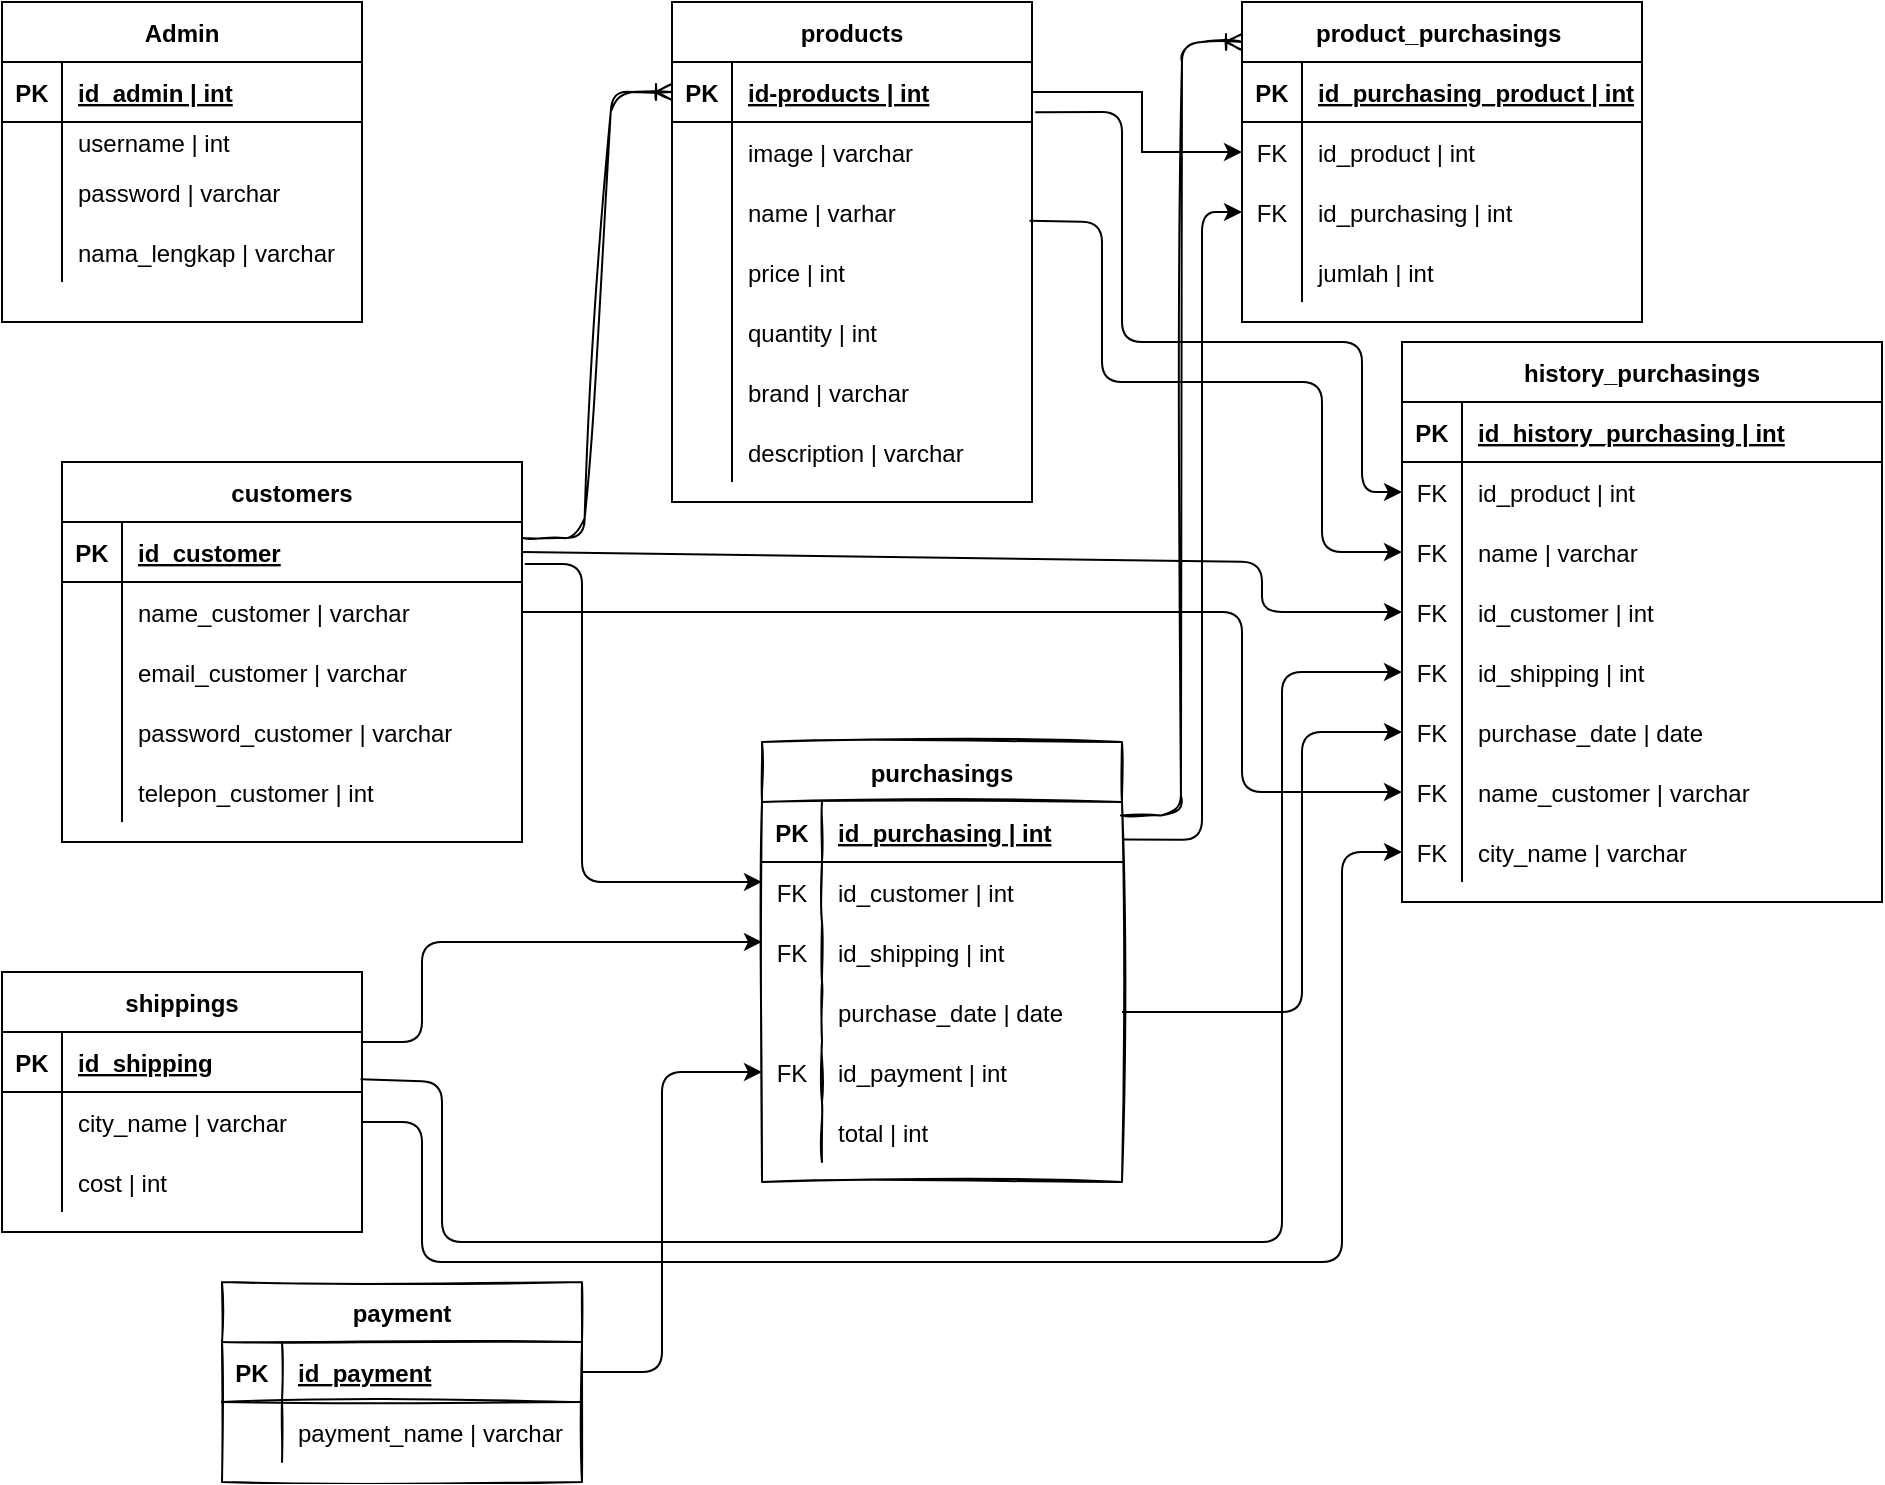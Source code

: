 <mxfile version="20.0.1" type="github">
  <diagram id="7tqskbv9V9_dB_xnzfoZ" name="Page-1">
    <mxGraphModel dx="1671" dy="1468" grid="1" gridSize="10" guides="1" tooltips="1" connect="1" arrows="1" fold="1" page="1" pageScale="1" pageWidth="850" pageHeight="1100" math="0" shadow="0">
      <root>
        <mxCell id="0" />
        <mxCell id="1" parent="0" />
        <mxCell id="XLYsOh_dV__SNCZWyzTx-1" value="Admin" style="shape=table;startSize=30;container=1;collapsible=1;childLayout=tableLayout;fixedRows=1;rowLines=0;fontStyle=1;align=center;resizeLast=1;" parent="1" vertex="1">
          <mxGeometry x="-850" y="-1100" width="180" height="160" as="geometry" />
        </mxCell>
        <mxCell id="XLYsOh_dV__SNCZWyzTx-2" value="" style="shape=tableRow;horizontal=0;startSize=0;swimlaneHead=0;swimlaneBody=0;fillColor=none;collapsible=0;dropTarget=0;points=[[0,0.5],[1,0.5]];portConstraint=eastwest;top=0;left=0;right=0;bottom=1;" parent="XLYsOh_dV__SNCZWyzTx-1" vertex="1">
          <mxGeometry y="30" width="180" height="30" as="geometry" />
        </mxCell>
        <mxCell id="XLYsOh_dV__SNCZWyzTx-3" value="PK" style="shape=partialRectangle;connectable=0;fillColor=none;top=0;left=0;bottom=0;right=0;fontStyle=1;overflow=hidden;" parent="XLYsOh_dV__SNCZWyzTx-2" vertex="1">
          <mxGeometry width="30" height="30" as="geometry">
            <mxRectangle width="30" height="30" as="alternateBounds" />
          </mxGeometry>
        </mxCell>
        <mxCell id="XLYsOh_dV__SNCZWyzTx-4" value="id_admin | int" style="shape=partialRectangle;connectable=0;fillColor=none;top=0;left=0;bottom=0;right=0;align=left;spacingLeft=6;fontStyle=5;overflow=hidden;" parent="XLYsOh_dV__SNCZWyzTx-2" vertex="1">
          <mxGeometry x="30" width="150" height="30" as="geometry">
            <mxRectangle width="150" height="30" as="alternateBounds" />
          </mxGeometry>
        </mxCell>
        <mxCell id="XLYsOh_dV__SNCZWyzTx-5" value="" style="shape=tableRow;horizontal=0;startSize=0;swimlaneHead=0;swimlaneBody=0;fillColor=none;collapsible=0;dropTarget=0;points=[[0,0.5],[1,0.5]];portConstraint=eastwest;top=0;left=0;right=0;bottom=0;" parent="XLYsOh_dV__SNCZWyzTx-1" vertex="1">
          <mxGeometry y="60" width="180" height="20" as="geometry" />
        </mxCell>
        <mxCell id="XLYsOh_dV__SNCZWyzTx-6" value="" style="shape=partialRectangle;connectable=0;fillColor=none;top=0;left=0;bottom=0;right=0;editable=1;overflow=hidden;" parent="XLYsOh_dV__SNCZWyzTx-5" vertex="1">
          <mxGeometry width="30" height="20" as="geometry">
            <mxRectangle width="30" height="20" as="alternateBounds" />
          </mxGeometry>
        </mxCell>
        <mxCell id="XLYsOh_dV__SNCZWyzTx-7" value="username | int" style="shape=partialRectangle;connectable=0;fillColor=none;top=0;left=0;bottom=0;right=0;align=left;spacingLeft=6;overflow=hidden;" parent="XLYsOh_dV__SNCZWyzTx-5" vertex="1">
          <mxGeometry x="30" width="150" height="20" as="geometry">
            <mxRectangle width="150" height="20" as="alternateBounds" />
          </mxGeometry>
        </mxCell>
        <mxCell id="XLYsOh_dV__SNCZWyzTx-8" value="" style="shape=tableRow;horizontal=0;startSize=0;swimlaneHead=0;swimlaneBody=0;fillColor=none;collapsible=0;dropTarget=0;points=[[0,0.5],[1,0.5]];portConstraint=eastwest;top=0;left=0;right=0;bottom=0;" parent="XLYsOh_dV__SNCZWyzTx-1" vertex="1">
          <mxGeometry y="80" width="180" height="30" as="geometry" />
        </mxCell>
        <mxCell id="XLYsOh_dV__SNCZWyzTx-9" value="" style="shape=partialRectangle;connectable=0;fillColor=none;top=0;left=0;bottom=0;right=0;editable=1;overflow=hidden;" parent="XLYsOh_dV__SNCZWyzTx-8" vertex="1">
          <mxGeometry width="30" height="30" as="geometry">
            <mxRectangle width="30" height="30" as="alternateBounds" />
          </mxGeometry>
        </mxCell>
        <mxCell id="XLYsOh_dV__SNCZWyzTx-10" value="password | varchar" style="shape=partialRectangle;connectable=0;fillColor=none;top=0;left=0;bottom=0;right=0;align=left;spacingLeft=6;overflow=hidden;" parent="XLYsOh_dV__SNCZWyzTx-8" vertex="1">
          <mxGeometry x="30" width="150" height="30" as="geometry">
            <mxRectangle width="150" height="30" as="alternateBounds" />
          </mxGeometry>
        </mxCell>
        <mxCell id="XLYsOh_dV__SNCZWyzTx-11" value="" style="shape=tableRow;horizontal=0;startSize=0;swimlaneHead=0;swimlaneBody=0;fillColor=none;collapsible=0;dropTarget=0;points=[[0,0.5],[1,0.5]];portConstraint=eastwest;top=0;left=0;right=0;bottom=0;" parent="XLYsOh_dV__SNCZWyzTx-1" vertex="1">
          <mxGeometry y="110" width="180" height="30" as="geometry" />
        </mxCell>
        <mxCell id="XLYsOh_dV__SNCZWyzTx-12" value="" style="shape=partialRectangle;connectable=0;fillColor=none;top=0;left=0;bottom=0;right=0;editable=1;overflow=hidden;" parent="XLYsOh_dV__SNCZWyzTx-11" vertex="1">
          <mxGeometry width="30" height="30" as="geometry">
            <mxRectangle width="30" height="30" as="alternateBounds" />
          </mxGeometry>
        </mxCell>
        <mxCell id="XLYsOh_dV__SNCZWyzTx-13" value="nama_lengkap | varchar" style="shape=partialRectangle;connectable=0;fillColor=none;top=0;left=0;bottom=0;right=0;align=left;spacingLeft=6;overflow=hidden;" parent="XLYsOh_dV__SNCZWyzTx-11" vertex="1">
          <mxGeometry x="30" width="150" height="30" as="geometry">
            <mxRectangle width="150" height="30" as="alternateBounds" />
          </mxGeometry>
        </mxCell>
        <mxCell id="XLYsOh_dV__SNCZWyzTx-27" value="customers" style="shape=table;startSize=30;container=1;collapsible=1;childLayout=tableLayout;fixedRows=1;rowLines=0;fontStyle=1;align=center;resizeLast=1;" parent="1" vertex="1">
          <mxGeometry x="-820" y="-870" width="230" height="190" as="geometry" />
        </mxCell>
        <mxCell id="XLYsOh_dV__SNCZWyzTx-28" value="" style="shape=tableRow;horizontal=0;startSize=0;swimlaneHead=0;swimlaneBody=0;fillColor=none;collapsible=0;dropTarget=0;points=[[0,0.5],[1,0.5]];portConstraint=eastwest;top=0;left=0;right=0;bottom=1;" parent="XLYsOh_dV__SNCZWyzTx-27" vertex="1">
          <mxGeometry y="30" width="230" height="30" as="geometry" />
        </mxCell>
        <mxCell id="XLYsOh_dV__SNCZWyzTx-29" value="PK" style="shape=partialRectangle;connectable=0;fillColor=none;top=0;left=0;bottom=0;right=0;fontStyle=1;overflow=hidden;" parent="XLYsOh_dV__SNCZWyzTx-28" vertex="1">
          <mxGeometry width="30" height="30" as="geometry">
            <mxRectangle width="30" height="30" as="alternateBounds" />
          </mxGeometry>
        </mxCell>
        <mxCell id="XLYsOh_dV__SNCZWyzTx-30" value="id_customer" style="shape=partialRectangle;connectable=0;fillColor=none;top=0;left=0;bottom=0;right=0;align=left;spacingLeft=6;fontStyle=5;overflow=hidden;" parent="XLYsOh_dV__SNCZWyzTx-28" vertex="1">
          <mxGeometry x="30" width="200" height="30" as="geometry">
            <mxRectangle width="200" height="30" as="alternateBounds" />
          </mxGeometry>
        </mxCell>
        <mxCell id="XLYsOh_dV__SNCZWyzTx-31" value="" style="shape=tableRow;horizontal=0;startSize=0;swimlaneHead=0;swimlaneBody=0;fillColor=none;collapsible=0;dropTarget=0;points=[[0,0.5],[1,0.5]];portConstraint=eastwest;top=0;left=0;right=0;bottom=0;" parent="XLYsOh_dV__SNCZWyzTx-27" vertex="1">
          <mxGeometry y="60" width="230" height="30" as="geometry" />
        </mxCell>
        <mxCell id="XLYsOh_dV__SNCZWyzTx-32" value="" style="shape=partialRectangle;connectable=0;fillColor=none;top=0;left=0;bottom=0;right=0;editable=1;overflow=hidden;" parent="XLYsOh_dV__SNCZWyzTx-31" vertex="1">
          <mxGeometry width="30" height="30" as="geometry">
            <mxRectangle width="30" height="30" as="alternateBounds" />
          </mxGeometry>
        </mxCell>
        <mxCell id="XLYsOh_dV__SNCZWyzTx-33" value="name_customer | varchar" style="shape=partialRectangle;connectable=0;fillColor=none;top=0;left=0;bottom=0;right=0;align=left;spacingLeft=6;overflow=hidden;" parent="XLYsOh_dV__SNCZWyzTx-31" vertex="1">
          <mxGeometry x="30" width="200" height="30" as="geometry">
            <mxRectangle width="200" height="30" as="alternateBounds" />
          </mxGeometry>
        </mxCell>
        <mxCell id="XLYsOh_dV__SNCZWyzTx-34" value="" style="shape=tableRow;horizontal=0;startSize=0;swimlaneHead=0;swimlaneBody=0;fillColor=none;collapsible=0;dropTarget=0;points=[[0,0.5],[1,0.5]];portConstraint=eastwest;top=0;left=0;right=0;bottom=0;" parent="XLYsOh_dV__SNCZWyzTx-27" vertex="1">
          <mxGeometry y="90" width="230" height="30" as="geometry" />
        </mxCell>
        <mxCell id="XLYsOh_dV__SNCZWyzTx-35" value="" style="shape=partialRectangle;connectable=0;fillColor=none;top=0;left=0;bottom=0;right=0;editable=1;overflow=hidden;" parent="XLYsOh_dV__SNCZWyzTx-34" vertex="1">
          <mxGeometry width="30" height="30" as="geometry">
            <mxRectangle width="30" height="30" as="alternateBounds" />
          </mxGeometry>
        </mxCell>
        <mxCell id="XLYsOh_dV__SNCZWyzTx-36" value="email_customer | varchar" style="shape=partialRectangle;connectable=0;fillColor=none;top=0;left=0;bottom=0;right=0;align=left;spacingLeft=6;overflow=hidden;" parent="XLYsOh_dV__SNCZWyzTx-34" vertex="1">
          <mxGeometry x="30" width="200" height="30" as="geometry">
            <mxRectangle width="200" height="30" as="alternateBounds" />
          </mxGeometry>
        </mxCell>
        <mxCell id="XLYsOh_dV__SNCZWyzTx-37" value="" style="shape=tableRow;horizontal=0;startSize=0;swimlaneHead=0;swimlaneBody=0;fillColor=none;collapsible=0;dropTarget=0;points=[[0,0.5],[1,0.5]];portConstraint=eastwest;top=0;left=0;right=0;bottom=0;" parent="XLYsOh_dV__SNCZWyzTx-27" vertex="1">
          <mxGeometry y="120" width="230" height="30" as="geometry" />
        </mxCell>
        <mxCell id="XLYsOh_dV__SNCZWyzTx-38" value="" style="shape=partialRectangle;connectable=0;fillColor=none;top=0;left=0;bottom=0;right=0;editable=1;overflow=hidden;" parent="XLYsOh_dV__SNCZWyzTx-37" vertex="1">
          <mxGeometry width="30" height="30" as="geometry">
            <mxRectangle width="30" height="30" as="alternateBounds" />
          </mxGeometry>
        </mxCell>
        <mxCell id="XLYsOh_dV__SNCZWyzTx-39" value="password_customer | varchar" style="shape=partialRectangle;connectable=0;fillColor=none;top=0;left=0;bottom=0;right=0;align=left;spacingLeft=6;overflow=hidden;" parent="XLYsOh_dV__SNCZWyzTx-37" vertex="1">
          <mxGeometry x="30" width="200" height="30" as="geometry">
            <mxRectangle width="200" height="30" as="alternateBounds" />
          </mxGeometry>
        </mxCell>
        <mxCell id="XLYsOh_dV__SNCZWyzTx-136" value="" style="shape=tableRow;horizontal=0;startSize=0;swimlaneHead=0;swimlaneBody=0;fillColor=none;collapsible=0;dropTarget=0;points=[[0,0.5],[1,0.5]];portConstraint=eastwest;top=0;left=0;right=0;bottom=0;" parent="XLYsOh_dV__SNCZWyzTx-27" vertex="1">
          <mxGeometry y="150" width="230" height="30" as="geometry" />
        </mxCell>
        <mxCell id="XLYsOh_dV__SNCZWyzTx-137" value="" style="shape=partialRectangle;connectable=0;fillColor=none;top=0;left=0;bottom=0;right=0;editable=1;overflow=hidden;" parent="XLYsOh_dV__SNCZWyzTx-136" vertex="1">
          <mxGeometry width="30" height="30" as="geometry">
            <mxRectangle width="30" height="30" as="alternateBounds" />
          </mxGeometry>
        </mxCell>
        <mxCell id="XLYsOh_dV__SNCZWyzTx-138" value="telepon_customer | int" style="shape=partialRectangle;connectable=0;fillColor=none;top=0;left=0;bottom=0;right=0;align=left;spacingLeft=6;overflow=hidden;" parent="XLYsOh_dV__SNCZWyzTx-136" vertex="1">
          <mxGeometry x="30" width="200" height="30" as="geometry">
            <mxRectangle width="200" height="30" as="alternateBounds" />
          </mxGeometry>
        </mxCell>
        <mxCell id="XLYsOh_dV__SNCZWyzTx-40" value="shippings" style="shape=table;startSize=30;container=1;collapsible=1;childLayout=tableLayout;fixedRows=1;rowLines=0;fontStyle=1;align=center;resizeLast=1;" parent="1" vertex="1">
          <mxGeometry x="-850" y="-615" width="180" height="130" as="geometry" />
        </mxCell>
        <mxCell id="XLYsOh_dV__SNCZWyzTx-41" value="" style="shape=tableRow;horizontal=0;startSize=0;swimlaneHead=0;swimlaneBody=0;fillColor=none;collapsible=0;dropTarget=0;points=[[0,0.5],[1,0.5]];portConstraint=eastwest;top=0;left=0;right=0;bottom=1;" parent="XLYsOh_dV__SNCZWyzTx-40" vertex="1">
          <mxGeometry y="30" width="180" height="30" as="geometry" />
        </mxCell>
        <mxCell id="XLYsOh_dV__SNCZWyzTx-42" value="PK" style="shape=partialRectangle;connectable=0;fillColor=none;top=0;left=0;bottom=0;right=0;fontStyle=1;overflow=hidden;" parent="XLYsOh_dV__SNCZWyzTx-41" vertex="1">
          <mxGeometry width="30" height="30" as="geometry">
            <mxRectangle width="30" height="30" as="alternateBounds" />
          </mxGeometry>
        </mxCell>
        <mxCell id="XLYsOh_dV__SNCZWyzTx-43" value="id_shipping" style="shape=partialRectangle;connectable=0;fillColor=none;top=0;left=0;bottom=0;right=0;align=left;spacingLeft=6;fontStyle=5;overflow=hidden;" parent="XLYsOh_dV__SNCZWyzTx-41" vertex="1">
          <mxGeometry x="30" width="150" height="30" as="geometry">
            <mxRectangle width="150" height="30" as="alternateBounds" />
          </mxGeometry>
        </mxCell>
        <mxCell id="XLYsOh_dV__SNCZWyzTx-44" value="" style="shape=tableRow;horizontal=0;startSize=0;swimlaneHead=0;swimlaneBody=0;fillColor=none;collapsible=0;dropTarget=0;points=[[0,0.5],[1,0.5]];portConstraint=eastwest;top=0;left=0;right=0;bottom=0;" parent="XLYsOh_dV__SNCZWyzTx-40" vertex="1">
          <mxGeometry y="60" width="180" height="30" as="geometry" />
        </mxCell>
        <mxCell id="XLYsOh_dV__SNCZWyzTx-45" value="" style="shape=partialRectangle;connectable=0;fillColor=none;top=0;left=0;bottom=0;right=0;editable=1;overflow=hidden;" parent="XLYsOh_dV__SNCZWyzTx-44" vertex="1">
          <mxGeometry width="30" height="30" as="geometry">
            <mxRectangle width="30" height="30" as="alternateBounds" />
          </mxGeometry>
        </mxCell>
        <mxCell id="XLYsOh_dV__SNCZWyzTx-46" value="city_name | varchar" style="shape=partialRectangle;connectable=0;fillColor=none;top=0;left=0;bottom=0;right=0;align=left;spacingLeft=6;overflow=hidden;" parent="XLYsOh_dV__SNCZWyzTx-44" vertex="1">
          <mxGeometry x="30" width="150" height="30" as="geometry">
            <mxRectangle width="150" height="30" as="alternateBounds" />
          </mxGeometry>
        </mxCell>
        <mxCell id="XLYsOh_dV__SNCZWyzTx-47" value="" style="shape=tableRow;horizontal=0;startSize=0;swimlaneHead=0;swimlaneBody=0;fillColor=none;collapsible=0;dropTarget=0;points=[[0,0.5],[1,0.5]];portConstraint=eastwest;top=0;left=0;right=0;bottom=0;" parent="XLYsOh_dV__SNCZWyzTx-40" vertex="1">
          <mxGeometry y="90" width="180" height="30" as="geometry" />
        </mxCell>
        <mxCell id="XLYsOh_dV__SNCZWyzTx-48" value="" style="shape=partialRectangle;connectable=0;fillColor=none;top=0;left=0;bottom=0;right=0;editable=1;overflow=hidden;" parent="XLYsOh_dV__SNCZWyzTx-47" vertex="1">
          <mxGeometry width="30" height="30" as="geometry">
            <mxRectangle width="30" height="30" as="alternateBounds" />
          </mxGeometry>
        </mxCell>
        <mxCell id="XLYsOh_dV__SNCZWyzTx-49" value="cost | int" style="shape=partialRectangle;connectable=0;fillColor=none;top=0;left=0;bottom=0;right=0;align=left;spacingLeft=6;overflow=hidden;" parent="XLYsOh_dV__SNCZWyzTx-47" vertex="1">
          <mxGeometry x="30" width="150" height="30" as="geometry">
            <mxRectangle width="150" height="30" as="alternateBounds" />
          </mxGeometry>
        </mxCell>
        <mxCell id="XLYsOh_dV__SNCZWyzTx-53" value="purchasings" style="shape=table;startSize=30;container=1;collapsible=1;childLayout=tableLayout;fixedRows=1;rowLines=0;fontStyle=1;align=center;resizeLast=1;gradientColor=none;swimlaneFillColor=none;rounded=0;swimlaneLine=1;shadow=0;sketch=1;" parent="1" vertex="1">
          <mxGeometry x="-470" y="-730" width="180" height="220" as="geometry" />
        </mxCell>
        <mxCell id="XLYsOh_dV__SNCZWyzTx-54" value="" style="shape=tableRow;horizontal=0;startSize=0;swimlaneHead=0;swimlaneBody=0;fillColor=none;collapsible=0;dropTarget=0;points=[[0,0.5],[1,0.5]];portConstraint=eastwest;top=0;left=0;right=0;bottom=1;" parent="XLYsOh_dV__SNCZWyzTx-53" vertex="1">
          <mxGeometry y="30" width="180" height="30" as="geometry" />
        </mxCell>
        <mxCell id="XLYsOh_dV__SNCZWyzTx-55" value="PK" style="shape=partialRectangle;connectable=0;fillColor=none;top=0;left=0;bottom=0;right=0;fontStyle=1;overflow=hidden;" parent="XLYsOh_dV__SNCZWyzTx-54" vertex="1">
          <mxGeometry width="30" height="30" as="geometry">
            <mxRectangle width="30" height="30" as="alternateBounds" />
          </mxGeometry>
        </mxCell>
        <mxCell id="XLYsOh_dV__SNCZWyzTx-56" value="id_purchasing | int" style="shape=partialRectangle;connectable=0;fillColor=none;top=0;left=0;bottom=0;right=0;align=left;spacingLeft=6;fontStyle=5;overflow=hidden;" parent="XLYsOh_dV__SNCZWyzTx-54" vertex="1">
          <mxGeometry x="30" width="150" height="30" as="geometry">
            <mxRectangle width="150" height="30" as="alternateBounds" />
          </mxGeometry>
        </mxCell>
        <mxCell id="XLYsOh_dV__SNCZWyzTx-57" value="" style="shape=tableRow;horizontal=0;startSize=0;swimlaneHead=0;swimlaneBody=0;fillColor=none;collapsible=0;dropTarget=0;points=[[0,0.5],[1,0.5]];portConstraint=eastwest;top=0;left=0;right=0;bottom=0;" parent="XLYsOh_dV__SNCZWyzTx-53" vertex="1">
          <mxGeometry y="60" width="180" height="30" as="geometry" />
        </mxCell>
        <mxCell id="XLYsOh_dV__SNCZWyzTx-58" value="FK" style="shape=partialRectangle;connectable=0;fillColor=none;top=0;left=0;bottom=0;right=0;editable=1;overflow=hidden;" parent="XLYsOh_dV__SNCZWyzTx-57" vertex="1">
          <mxGeometry width="30" height="30" as="geometry">
            <mxRectangle width="30" height="30" as="alternateBounds" />
          </mxGeometry>
        </mxCell>
        <mxCell id="XLYsOh_dV__SNCZWyzTx-59" value="id_customer | int" style="shape=partialRectangle;connectable=0;fillColor=none;top=0;left=0;bottom=0;right=0;align=left;spacingLeft=6;overflow=hidden;" parent="XLYsOh_dV__SNCZWyzTx-57" vertex="1">
          <mxGeometry x="30" width="150" height="30" as="geometry">
            <mxRectangle width="150" height="30" as="alternateBounds" />
          </mxGeometry>
        </mxCell>
        <mxCell id="XLYsOh_dV__SNCZWyzTx-63" value="" style="shape=tableRow;horizontal=0;startSize=0;swimlaneHead=0;swimlaneBody=0;fillColor=none;collapsible=0;dropTarget=0;points=[[0,0.5],[1,0.5]];portConstraint=eastwest;top=0;left=0;right=0;bottom=0;" parent="XLYsOh_dV__SNCZWyzTx-53" vertex="1">
          <mxGeometry y="90" width="180" height="30" as="geometry" />
        </mxCell>
        <mxCell id="XLYsOh_dV__SNCZWyzTx-64" value="FK" style="shape=partialRectangle;connectable=0;fillColor=none;top=0;left=0;bottom=0;right=0;editable=1;overflow=hidden;" parent="XLYsOh_dV__SNCZWyzTx-63" vertex="1">
          <mxGeometry width="30" height="30" as="geometry">
            <mxRectangle width="30" height="30" as="alternateBounds" />
          </mxGeometry>
        </mxCell>
        <mxCell id="XLYsOh_dV__SNCZWyzTx-65" value="id_shipping | int" style="shape=partialRectangle;connectable=0;fillColor=none;top=0;left=0;bottom=0;right=0;align=left;spacingLeft=6;overflow=hidden;" parent="XLYsOh_dV__SNCZWyzTx-63" vertex="1">
          <mxGeometry x="30" width="150" height="30" as="geometry">
            <mxRectangle width="150" height="30" as="alternateBounds" />
          </mxGeometry>
        </mxCell>
        <mxCell id="XLYsOh_dV__SNCZWyzTx-60" value="" style="shape=tableRow;horizontal=0;startSize=0;swimlaneHead=0;swimlaneBody=0;fillColor=none;collapsible=0;dropTarget=0;points=[[0,0.5],[1,0.5]];portConstraint=eastwest;top=0;left=0;right=0;bottom=0;" parent="XLYsOh_dV__SNCZWyzTx-53" vertex="1">
          <mxGeometry y="120" width="180" height="30" as="geometry" />
        </mxCell>
        <mxCell id="XLYsOh_dV__SNCZWyzTx-61" value="" style="shape=partialRectangle;connectable=0;fillColor=none;top=0;left=0;bottom=0;right=0;editable=1;overflow=hidden;" parent="XLYsOh_dV__SNCZWyzTx-60" vertex="1">
          <mxGeometry width="30" height="30" as="geometry">
            <mxRectangle width="30" height="30" as="alternateBounds" />
          </mxGeometry>
        </mxCell>
        <mxCell id="XLYsOh_dV__SNCZWyzTx-62" value="purchase_date | date" style="shape=partialRectangle;connectable=0;fillColor=none;top=0;left=0;bottom=0;right=0;align=left;spacingLeft=6;overflow=hidden;" parent="XLYsOh_dV__SNCZWyzTx-60" vertex="1">
          <mxGeometry x="30" width="150" height="30" as="geometry">
            <mxRectangle width="150" height="30" as="alternateBounds" />
          </mxGeometry>
        </mxCell>
        <mxCell id="X04BXVMw17RWe0scgFP_-36" value="" style="shape=tableRow;horizontal=0;startSize=0;swimlaneHead=0;swimlaneBody=0;fillColor=none;collapsible=0;dropTarget=0;points=[[0,0.5],[1,0.5]];portConstraint=eastwest;top=0;left=0;right=0;bottom=0;" vertex="1" parent="XLYsOh_dV__SNCZWyzTx-53">
          <mxGeometry y="150" width="180" height="30" as="geometry" />
        </mxCell>
        <mxCell id="X04BXVMw17RWe0scgFP_-37" value="FK" style="shape=partialRectangle;connectable=0;fillColor=none;top=0;left=0;bottom=0;right=0;editable=1;overflow=hidden;" vertex="1" parent="X04BXVMw17RWe0scgFP_-36">
          <mxGeometry width="30" height="30" as="geometry">
            <mxRectangle width="30" height="30" as="alternateBounds" />
          </mxGeometry>
        </mxCell>
        <mxCell id="X04BXVMw17RWe0scgFP_-38" value="id_payment | int" style="shape=partialRectangle;connectable=0;fillColor=none;top=0;left=0;bottom=0;right=0;align=left;spacingLeft=6;overflow=hidden;" vertex="1" parent="X04BXVMw17RWe0scgFP_-36">
          <mxGeometry x="30" width="150" height="30" as="geometry">
            <mxRectangle width="150" height="30" as="alternateBounds" />
          </mxGeometry>
        </mxCell>
        <mxCell id="XLYsOh_dV__SNCZWyzTx-139" value="" style="shape=tableRow;horizontal=0;startSize=0;swimlaneHead=0;swimlaneBody=0;fillColor=none;collapsible=0;dropTarget=0;points=[[0,0.5],[1,0.5]];portConstraint=eastwest;top=0;left=0;right=0;bottom=0;" parent="XLYsOh_dV__SNCZWyzTx-53" vertex="1">
          <mxGeometry y="180" width="180" height="30" as="geometry" />
        </mxCell>
        <mxCell id="XLYsOh_dV__SNCZWyzTx-140" value="" style="shape=partialRectangle;connectable=0;fillColor=none;top=0;left=0;bottom=0;right=0;editable=1;overflow=hidden;" parent="XLYsOh_dV__SNCZWyzTx-139" vertex="1">
          <mxGeometry width="30" height="30" as="geometry">
            <mxRectangle width="30" height="30" as="alternateBounds" />
          </mxGeometry>
        </mxCell>
        <mxCell id="XLYsOh_dV__SNCZWyzTx-141" value="total | int" style="shape=partialRectangle;connectable=0;fillColor=none;top=0;left=0;bottom=0;right=0;align=left;spacingLeft=6;overflow=hidden;" parent="XLYsOh_dV__SNCZWyzTx-139" vertex="1">
          <mxGeometry x="30" width="150" height="30" as="geometry">
            <mxRectangle width="150" height="30" as="alternateBounds" />
          </mxGeometry>
        </mxCell>
        <mxCell id="XLYsOh_dV__SNCZWyzTx-66" value="product_purchasings " style="shape=table;startSize=30;container=1;collapsible=1;childLayout=tableLayout;fixedRows=1;rowLines=0;fontStyle=1;align=center;resizeLast=1;" parent="1" vertex="1">
          <mxGeometry x="-230" y="-1100" width="200" height="160" as="geometry">
            <mxRectangle x="-180" y="-1100" width="160" height="30" as="alternateBounds" />
          </mxGeometry>
        </mxCell>
        <mxCell id="XLYsOh_dV__SNCZWyzTx-67" value="" style="shape=tableRow;horizontal=0;startSize=0;swimlaneHead=0;swimlaneBody=0;fillColor=none;collapsible=0;dropTarget=0;points=[[0,0.5],[1,0.5]];portConstraint=eastwest;top=0;left=0;right=0;bottom=1;" parent="XLYsOh_dV__SNCZWyzTx-66" vertex="1">
          <mxGeometry y="30" width="200" height="30" as="geometry" />
        </mxCell>
        <mxCell id="XLYsOh_dV__SNCZWyzTx-68" value="PK" style="shape=partialRectangle;connectable=0;fillColor=none;top=0;left=0;bottom=0;right=0;fontStyle=1;overflow=hidden;" parent="XLYsOh_dV__SNCZWyzTx-67" vertex="1">
          <mxGeometry width="30" height="30" as="geometry">
            <mxRectangle width="30" height="30" as="alternateBounds" />
          </mxGeometry>
        </mxCell>
        <mxCell id="XLYsOh_dV__SNCZWyzTx-69" value="id_purchasing_product | int" style="shape=partialRectangle;connectable=0;fillColor=none;top=0;left=0;bottom=0;right=0;align=left;spacingLeft=6;fontStyle=5;overflow=hidden;" parent="XLYsOh_dV__SNCZWyzTx-67" vertex="1">
          <mxGeometry x="30" width="170" height="30" as="geometry">
            <mxRectangle width="170" height="30" as="alternateBounds" />
          </mxGeometry>
        </mxCell>
        <mxCell id="XLYsOh_dV__SNCZWyzTx-73" value="" style="shape=tableRow;horizontal=0;startSize=0;swimlaneHead=0;swimlaneBody=0;fillColor=none;collapsible=0;dropTarget=0;points=[[0,0.5],[1,0.5]];portConstraint=eastwest;top=0;left=0;right=0;bottom=0;" parent="XLYsOh_dV__SNCZWyzTx-66" vertex="1">
          <mxGeometry y="60" width="200" height="30" as="geometry" />
        </mxCell>
        <mxCell id="XLYsOh_dV__SNCZWyzTx-74" value="FK" style="shape=partialRectangle;connectable=0;fillColor=none;top=0;left=0;bottom=0;right=0;editable=1;overflow=hidden;" parent="XLYsOh_dV__SNCZWyzTx-73" vertex="1">
          <mxGeometry width="30" height="30" as="geometry">
            <mxRectangle width="30" height="30" as="alternateBounds" />
          </mxGeometry>
        </mxCell>
        <mxCell id="XLYsOh_dV__SNCZWyzTx-75" value="id_product | int" style="shape=partialRectangle;connectable=0;fillColor=none;top=0;left=0;bottom=0;right=0;align=left;spacingLeft=6;overflow=hidden;" parent="XLYsOh_dV__SNCZWyzTx-73" vertex="1">
          <mxGeometry x="30" width="170" height="30" as="geometry">
            <mxRectangle width="170" height="30" as="alternateBounds" />
          </mxGeometry>
        </mxCell>
        <mxCell id="XLYsOh_dV__SNCZWyzTx-70" value="" style="shape=tableRow;horizontal=0;startSize=0;swimlaneHead=0;swimlaneBody=0;fillColor=none;collapsible=0;dropTarget=0;points=[[0,0.5],[1,0.5]];portConstraint=eastwest;top=0;left=0;right=0;bottom=0;" parent="XLYsOh_dV__SNCZWyzTx-66" vertex="1">
          <mxGeometry y="90" width="200" height="30" as="geometry" />
        </mxCell>
        <mxCell id="XLYsOh_dV__SNCZWyzTx-71" value="FK" style="shape=partialRectangle;connectable=0;fillColor=none;top=0;left=0;bottom=0;right=0;editable=1;overflow=hidden;" parent="XLYsOh_dV__SNCZWyzTx-70" vertex="1">
          <mxGeometry width="30" height="30" as="geometry">
            <mxRectangle width="30" height="30" as="alternateBounds" />
          </mxGeometry>
        </mxCell>
        <mxCell id="XLYsOh_dV__SNCZWyzTx-72" value="id_purchasing | int" style="shape=partialRectangle;connectable=0;fillColor=none;top=0;left=0;bottom=0;right=0;align=left;spacingLeft=6;overflow=hidden;" parent="XLYsOh_dV__SNCZWyzTx-70" vertex="1">
          <mxGeometry x="30" width="170" height="30" as="geometry">
            <mxRectangle width="170" height="30" as="alternateBounds" />
          </mxGeometry>
        </mxCell>
        <mxCell id="XLYsOh_dV__SNCZWyzTx-76" value="" style="shape=tableRow;horizontal=0;startSize=0;swimlaneHead=0;swimlaneBody=0;fillColor=none;collapsible=0;dropTarget=0;points=[[0,0.5],[1,0.5]];portConstraint=eastwest;top=0;left=0;right=0;bottom=0;" parent="XLYsOh_dV__SNCZWyzTx-66" vertex="1">
          <mxGeometry y="120" width="200" height="30" as="geometry" />
        </mxCell>
        <mxCell id="XLYsOh_dV__SNCZWyzTx-77" value="" style="shape=partialRectangle;connectable=0;fillColor=none;top=0;left=0;bottom=0;right=0;editable=1;overflow=hidden;" parent="XLYsOh_dV__SNCZWyzTx-76" vertex="1">
          <mxGeometry width="30" height="30" as="geometry">
            <mxRectangle width="30" height="30" as="alternateBounds" />
          </mxGeometry>
        </mxCell>
        <mxCell id="XLYsOh_dV__SNCZWyzTx-78" value="jumlah | int" style="shape=partialRectangle;connectable=0;fillColor=none;top=0;left=0;bottom=0;right=0;align=left;spacingLeft=6;overflow=hidden;" parent="XLYsOh_dV__SNCZWyzTx-76" vertex="1">
          <mxGeometry x="30" width="170" height="30" as="geometry">
            <mxRectangle width="170" height="30" as="alternateBounds" />
          </mxGeometry>
        </mxCell>
        <mxCell id="XLYsOh_dV__SNCZWyzTx-79" value="products" style="shape=table;startSize=30;container=1;collapsible=1;childLayout=tableLayout;fixedRows=1;rowLines=0;fontStyle=1;align=center;resizeLast=1;" parent="1" vertex="1">
          <mxGeometry x="-515" y="-1100" width="180" height="250" as="geometry" />
        </mxCell>
        <mxCell id="XLYsOh_dV__SNCZWyzTx-80" value="" style="shape=tableRow;horizontal=0;startSize=0;swimlaneHead=0;swimlaneBody=0;fillColor=none;collapsible=0;dropTarget=0;points=[[0,0.5],[1,0.5]];portConstraint=eastwest;top=0;left=0;right=0;bottom=1;" parent="XLYsOh_dV__SNCZWyzTx-79" vertex="1">
          <mxGeometry y="30" width="180" height="30" as="geometry" />
        </mxCell>
        <mxCell id="XLYsOh_dV__SNCZWyzTx-81" value="PK" style="shape=partialRectangle;connectable=0;fillColor=none;top=0;left=0;bottom=0;right=0;fontStyle=1;overflow=hidden;" parent="XLYsOh_dV__SNCZWyzTx-80" vertex="1">
          <mxGeometry width="30" height="30" as="geometry">
            <mxRectangle width="30" height="30" as="alternateBounds" />
          </mxGeometry>
        </mxCell>
        <mxCell id="XLYsOh_dV__SNCZWyzTx-82" value="id-products | int" style="shape=partialRectangle;connectable=0;fillColor=none;top=0;left=0;bottom=0;right=0;align=left;spacingLeft=6;fontStyle=5;overflow=hidden;" parent="XLYsOh_dV__SNCZWyzTx-80" vertex="1">
          <mxGeometry x="30" width="150" height="30" as="geometry">
            <mxRectangle width="150" height="30" as="alternateBounds" />
          </mxGeometry>
        </mxCell>
        <mxCell id="XLYsOh_dV__SNCZWyzTx-83" value="" style="shape=tableRow;horizontal=0;startSize=0;swimlaneHead=0;swimlaneBody=0;fillColor=none;collapsible=0;dropTarget=0;points=[[0,0.5],[1,0.5]];portConstraint=eastwest;top=0;left=0;right=0;bottom=0;" parent="XLYsOh_dV__SNCZWyzTx-79" vertex="1">
          <mxGeometry y="60" width="180" height="30" as="geometry" />
        </mxCell>
        <mxCell id="XLYsOh_dV__SNCZWyzTx-84" value="" style="shape=partialRectangle;connectable=0;fillColor=none;top=0;left=0;bottom=0;right=0;editable=1;overflow=hidden;" parent="XLYsOh_dV__SNCZWyzTx-83" vertex="1">
          <mxGeometry width="30" height="30" as="geometry">
            <mxRectangle width="30" height="30" as="alternateBounds" />
          </mxGeometry>
        </mxCell>
        <mxCell id="XLYsOh_dV__SNCZWyzTx-85" value="image | varchar" style="shape=partialRectangle;connectable=0;fillColor=none;top=0;left=0;bottom=0;right=0;align=left;spacingLeft=6;overflow=hidden;" parent="XLYsOh_dV__SNCZWyzTx-83" vertex="1">
          <mxGeometry x="30" width="150" height="30" as="geometry">
            <mxRectangle width="150" height="30" as="alternateBounds" />
          </mxGeometry>
        </mxCell>
        <mxCell id="XLYsOh_dV__SNCZWyzTx-86" value="" style="shape=tableRow;horizontal=0;startSize=0;swimlaneHead=0;swimlaneBody=0;fillColor=none;collapsible=0;dropTarget=0;points=[[0,0.5],[1,0.5]];portConstraint=eastwest;top=0;left=0;right=0;bottom=0;" parent="XLYsOh_dV__SNCZWyzTx-79" vertex="1">
          <mxGeometry y="90" width="180" height="30" as="geometry" />
        </mxCell>
        <mxCell id="XLYsOh_dV__SNCZWyzTx-87" value="" style="shape=partialRectangle;connectable=0;fillColor=none;top=0;left=0;bottom=0;right=0;editable=1;overflow=hidden;" parent="XLYsOh_dV__SNCZWyzTx-86" vertex="1">
          <mxGeometry width="30" height="30" as="geometry">
            <mxRectangle width="30" height="30" as="alternateBounds" />
          </mxGeometry>
        </mxCell>
        <mxCell id="XLYsOh_dV__SNCZWyzTx-88" value="name | varhar" style="shape=partialRectangle;connectable=0;fillColor=none;top=0;left=0;bottom=0;right=0;align=left;spacingLeft=6;overflow=hidden;" parent="XLYsOh_dV__SNCZWyzTx-86" vertex="1">
          <mxGeometry x="30" width="150" height="30" as="geometry">
            <mxRectangle width="150" height="30" as="alternateBounds" />
          </mxGeometry>
        </mxCell>
        <mxCell id="XLYsOh_dV__SNCZWyzTx-89" value="" style="shape=tableRow;horizontal=0;startSize=0;swimlaneHead=0;swimlaneBody=0;fillColor=none;collapsible=0;dropTarget=0;points=[[0,0.5],[1,0.5]];portConstraint=eastwest;top=0;left=0;right=0;bottom=0;" parent="XLYsOh_dV__SNCZWyzTx-79" vertex="1">
          <mxGeometry y="120" width="180" height="30" as="geometry" />
        </mxCell>
        <mxCell id="XLYsOh_dV__SNCZWyzTx-90" value="" style="shape=partialRectangle;connectable=0;fillColor=none;top=0;left=0;bottom=0;right=0;editable=1;overflow=hidden;" parent="XLYsOh_dV__SNCZWyzTx-89" vertex="1">
          <mxGeometry width="30" height="30" as="geometry">
            <mxRectangle width="30" height="30" as="alternateBounds" />
          </mxGeometry>
        </mxCell>
        <mxCell id="XLYsOh_dV__SNCZWyzTx-91" value="price | int" style="shape=partialRectangle;connectable=0;fillColor=none;top=0;left=0;bottom=0;right=0;align=left;spacingLeft=6;overflow=hidden;" parent="XLYsOh_dV__SNCZWyzTx-89" vertex="1">
          <mxGeometry x="30" width="150" height="30" as="geometry">
            <mxRectangle width="150" height="30" as="alternateBounds" />
          </mxGeometry>
        </mxCell>
        <mxCell id="XLYsOh_dV__SNCZWyzTx-124" value="" style="shape=tableRow;horizontal=0;startSize=0;swimlaneHead=0;swimlaneBody=0;fillColor=none;collapsible=0;dropTarget=0;points=[[0,0.5],[1,0.5]];portConstraint=eastwest;top=0;left=0;right=0;bottom=0;" parent="XLYsOh_dV__SNCZWyzTx-79" vertex="1">
          <mxGeometry y="150" width="180" height="30" as="geometry" />
        </mxCell>
        <mxCell id="XLYsOh_dV__SNCZWyzTx-125" value="" style="shape=partialRectangle;connectable=0;fillColor=none;top=0;left=0;bottom=0;right=0;editable=1;overflow=hidden;" parent="XLYsOh_dV__SNCZWyzTx-124" vertex="1">
          <mxGeometry width="30" height="30" as="geometry">
            <mxRectangle width="30" height="30" as="alternateBounds" />
          </mxGeometry>
        </mxCell>
        <mxCell id="XLYsOh_dV__SNCZWyzTx-126" value="quantity | int" style="shape=partialRectangle;connectable=0;fillColor=none;top=0;left=0;bottom=0;right=0;align=left;spacingLeft=6;overflow=hidden;" parent="XLYsOh_dV__SNCZWyzTx-124" vertex="1">
          <mxGeometry x="30" width="150" height="30" as="geometry">
            <mxRectangle width="150" height="30" as="alternateBounds" />
          </mxGeometry>
        </mxCell>
        <mxCell id="XLYsOh_dV__SNCZWyzTx-130" value="" style="shape=tableRow;horizontal=0;startSize=0;swimlaneHead=0;swimlaneBody=0;fillColor=none;collapsible=0;dropTarget=0;points=[[0,0.5],[1,0.5]];portConstraint=eastwest;top=0;left=0;right=0;bottom=0;" parent="XLYsOh_dV__SNCZWyzTx-79" vertex="1">
          <mxGeometry y="180" width="180" height="30" as="geometry" />
        </mxCell>
        <mxCell id="XLYsOh_dV__SNCZWyzTx-131" value="" style="shape=partialRectangle;connectable=0;fillColor=none;top=0;left=0;bottom=0;right=0;editable=1;overflow=hidden;" parent="XLYsOh_dV__SNCZWyzTx-130" vertex="1">
          <mxGeometry width="30" height="30" as="geometry">
            <mxRectangle width="30" height="30" as="alternateBounds" />
          </mxGeometry>
        </mxCell>
        <mxCell id="XLYsOh_dV__SNCZWyzTx-132" value="brand | varchar" style="shape=partialRectangle;connectable=0;fillColor=none;top=0;left=0;bottom=0;right=0;align=left;spacingLeft=6;overflow=hidden;" parent="XLYsOh_dV__SNCZWyzTx-130" vertex="1">
          <mxGeometry x="30" width="150" height="30" as="geometry">
            <mxRectangle width="150" height="30" as="alternateBounds" />
          </mxGeometry>
        </mxCell>
        <mxCell id="XLYsOh_dV__SNCZWyzTx-133" value="" style="shape=tableRow;horizontal=0;startSize=0;swimlaneHead=0;swimlaneBody=0;fillColor=none;collapsible=0;dropTarget=0;points=[[0,0.5],[1,0.5]];portConstraint=eastwest;top=0;left=0;right=0;bottom=0;" parent="XLYsOh_dV__SNCZWyzTx-79" vertex="1">
          <mxGeometry y="210" width="180" height="30" as="geometry" />
        </mxCell>
        <mxCell id="XLYsOh_dV__SNCZWyzTx-134" value="" style="shape=partialRectangle;connectable=0;fillColor=none;top=0;left=0;bottom=0;right=0;editable=1;overflow=hidden;" parent="XLYsOh_dV__SNCZWyzTx-133" vertex="1">
          <mxGeometry width="30" height="30" as="geometry">
            <mxRectangle width="30" height="30" as="alternateBounds" />
          </mxGeometry>
        </mxCell>
        <mxCell id="XLYsOh_dV__SNCZWyzTx-135" value="description | varchar" style="shape=partialRectangle;connectable=0;fillColor=none;top=0;left=0;bottom=0;right=0;align=left;spacingLeft=6;overflow=hidden;" parent="XLYsOh_dV__SNCZWyzTx-133" vertex="1">
          <mxGeometry x="30" width="150" height="30" as="geometry">
            <mxRectangle width="150" height="30" as="alternateBounds" />
          </mxGeometry>
        </mxCell>
        <mxCell id="XLYsOh_dV__SNCZWyzTx-147" value="" style="endArrow=classic;html=1;rounded=0;exitX=1;exitY=0.5;exitDx=0;exitDy=0;entryX=0;entryY=0.5;entryDx=0;entryDy=0;" parent="1" source="XLYsOh_dV__SNCZWyzTx-80" target="XLYsOh_dV__SNCZWyzTx-73" edge="1">
          <mxGeometry width="50" height="50" relative="1" as="geometry">
            <mxPoint x="-260" y="-840" as="sourcePoint" />
            <mxPoint x="-210" y="-890" as="targetPoint" />
            <Array as="points">
              <mxPoint x="-280" y="-1055" />
              <mxPoint x="-280" y="-1025" />
            </Array>
          </mxGeometry>
        </mxCell>
        <mxCell id="XLYsOh_dV__SNCZWyzTx-150" value="" style="edgeStyle=entityRelationEdgeStyle;fontSize=12;html=1;endArrow=ERoneToMany;rounded=1;exitX=1.003;exitY=0.267;exitDx=0;exitDy=0;entryX=0;entryY=0.5;entryDx=0;entryDy=0;exitPerimeter=0;sketch=1;" parent="1" source="XLYsOh_dV__SNCZWyzTx-28" target="XLYsOh_dV__SNCZWyzTx-80" edge="1">
          <mxGeometry width="100" height="100" relative="1" as="geometry">
            <mxPoint x="-290" y="-810" as="sourcePoint" />
            <mxPoint x="-190" y="-910" as="targetPoint" />
          </mxGeometry>
        </mxCell>
        <mxCell id="XLYsOh_dV__SNCZWyzTx-154" value="" style="edgeStyle=entityRelationEdgeStyle;fontSize=12;html=1;endArrow=ERoneToMany;rounded=1;entryX=0;entryY=0.125;entryDx=0;entryDy=0;entryPerimeter=0;exitX=0.997;exitY=0.225;exitDx=0;exitDy=0;exitPerimeter=0;sketch=1;" parent="1" source="XLYsOh_dV__SNCZWyzTx-54" target="XLYsOh_dV__SNCZWyzTx-66" edge="1">
          <mxGeometry width="100" height="100" relative="1" as="geometry">
            <mxPoint x="-350" y="-578" as="sourcePoint" />
            <mxPoint x="-200" y="-720" as="targetPoint" />
          </mxGeometry>
        </mxCell>
        <mxCell id="XLYsOh_dV__SNCZWyzTx-187" value="" style="endArrow=classic;html=1;exitX=1.006;exitY=0.7;exitDx=0;exitDy=0;exitPerimeter=0;entryX=0;entryY=0.333;entryDx=0;entryDy=0;entryPerimeter=0;rounded=1;" parent="1" source="XLYsOh_dV__SNCZWyzTx-28" target="XLYsOh_dV__SNCZWyzTx-57" edge="1">
          <mxGeometry width="50" height="50" relative="1" as="geometry">
            <mxPoint x="-540" y="-660" as="sourcePoint" />
            <mxPoint x="-490" y="-710" as="targetPoint" />
            <Array as="points">
              <mxPoint x="-560" y="-819" />
              <mxPoint x="-560" y="-660" />
            </Array>
          </mxGeometry>
        </mxCell>
        <mxCell id="XLYsOh_dV__SNCZWyzTx-188" value="" style="endArrow=classic;html=1;rounded=1;exitX=0.999;exitY=0.167;exitDx=0;exitDy=0;entryX=0;entryY=0.333;entryDx=0;entryDy=0;entryPerimeter=0;exitPerimeter=0;" parent="1" source="XLYsOh_dV__SNCZWyzTx-41" target="XLYsOh_dV__SNCZWyzTx-63" edge="1">
          <mxGeometry width="50" height="50" relative="1" as="geometry">
            <mxPoint x="-580" y="-610" as="sourcePoint" />
            <mxPoint x="-530" y="-660" as="targetPoint" />
            <Array as="points">
              <mxPoint x="-640" y="-580" />
              <mxPoint x="-640" y="-630" />
            </Array>
          </mxGeometry>
        </mxCell>
        <mxCell id="XLYsOh_dV__SNCZWyzTx-190" value="payment" style="shape=table;startSize=30;container=1;collapsible=1;childLayout=tableLayout;fixedRows=1;rowLines=0;fontStyle=1;align=center;resizeLast=1;rounded=0;shadow=0;sketch=1;gradientColor=none;" parent="1" vertex="1">
          <mxGeometry x="-740" y="-460" width="180" height="100" as="geometry" />
        </mxCell>
        <mxCell id="XLYsOh_dV__SNCZWyzTx-191" value="" style="shape=tableRow;horizontal=0;startSize=0;swimlaneHead=0;swimlaneBody=0;fillColor=none;collapsible=0;dropTarget=0;points=[[0,0.5],[1,0.5]];portConstraint=eastwest;top=0;left=0;right=0;bottom=1;rounded=0;shadow=0;sketch=1;" parent="XLYsOh_dV__SNCZWyzTx-190" vertex="1">
          <mxGeometry y="30" width="180" height="30" as="geometry" />
        </mxCell>
        <mxCell id="XLYsOh_dV__SNCZWyzTx-192" value="PK" style="shape=partialRectangle;connectable=0;fillColor=none;top=0;left=0;bottom=0;right=0;fontStyle=1;overflow=hidden;rounded=0;shadow=0;sketch=1;" parent="XLYsOh_dV__SNCZWyzTx-191" vertex="1">
          <mxGeometry width="30.0" height="30" as="geometry">
            <mxRectangle width="30.0" height="30" as="alternateBounds" />
          </mxGeometry>
        </mxCell>
        <mxCell id="XLYsOh_dV__SNCZWyzTx-193" value="id_payment" style="shape=partialRectangle;connectable=0;fillColor=none;top=0;left=0;bottom=0;right=0;align=left;spacingLeft=6;fontStyle=5;overflow=hidden;rounded=0;shadow=0;sketch=1;" parent="XLYsOh_dV__SNCZWyzTx-191" vertex="1">
          <mxGeometry x="30.0" width="150.0" height="30" as="geometry">
            <mxRectangle width="150.0" height="30" as="alternateBounds" />
          </mxGeometry>
        </mxCell>
        <mxCell id="XLYsOh_dV__SNCZWyzTx-197" value="" style="shape=tableRow;horizontal=0;startSize=0;swimlaneHead=0;swimlaneBody=0;fillColor=none;collapsible=0;dropTarget=0;points=[[0,0.5],[1,0.5]];portConstraint=eastwest;top=0;left=0;right=0;bottom=0;rounded=0;shadow=0;sketch=1;" parent="XLYsOh_dV__SNCZWyzTx-190" vertex="1">
          <mxGeometry y="60" width="180" height="30" as="geometry" />
        </mxCell>
        <mxCell id="XLYsOh_dV__SNCZWyzTx-198" value="" style="shape=partialRectangle;connectable=0;fillColor=none;top=0;left=0;bottom=0;right=0;editable=1;overflow=hidden;rounded=0;shadow=0;sketch=1;" parent="XLYsOh_dV__SNCZWyzTx-197" vertex="1">
          <mxGeometry width="30.0" height="30" as="geometry">
            <mxRectangle width="30.0" height="30" as="alternateBounds" />
          </mxGeometry>
        </mxCell>
        <mxCell id="XLYsOh_dV__SNCZWyzTx-199" value="payment_name | varchar" style="shape=partialRectangle;connectable=0;fillColor=none;top=0;left=0;bottom=0;right=0;align=left;spacingLeft=6;overflow=hidden;rounded=0;shadow=0;sketch=1;" parent="XLYsOh_dV__SNCZWyzTx-197" vertex="1">
          <mxGeometry x="30.0" width="150.0" height="30" as="geometry">
            <mxRectangle width="150.0" height="30" as="alternateBounds" />
          </mxGeometry>
        </mxCell>
        <mxCell id="X04BXVMw17RWe0scgFP_-1" value="history_purchasings" style="shape=table;startSize=30;container=1;collapsible=1;childLayout=tableLayout;fixedRows=1;rowLines=0;fontStyle=1;align=center;resizeLast=1;" vertex="1" parent="1">
          <mxGeometry x="-150" y="-930" width="240" height="280" as="geometry" />
        </mxCell>
        <mxCell id="X04BXVMw17RWe0scgFP_-2" value="" style="shape=tableRow;horizontal=0;startSize=0;swimlaneHead=0;swimlaneBody=0;fillColor=none;collapsible=0;dropTarget=0;points=[[0,0.5],[1,0.5]];portConstraint=eastwest;top=0;left=0;right=0;bottom=1;" vertex="1" parent="X04BXVMw17RWe0scgFP_-1">
          <mxGeometry y="30" width="240" height="30" as="geometry" />
        </mxCell>
        <mxCell id="X04BXVMw17RWe0scgFP_-3" value="PK" style="shape=partialRectangle;connectable=0;fillColor=none;top=0;left=0;bottom=0;right=0;fontStyle=1;overflow=hidden;" vertex="1" parent="X04BXVMw17RWe0scgFP_-2">
          <mxGeometry width="30" height="30" as="geometry">
            <mxRectangle width="30" height="30" as="alternateBounds" />
          </mxGeometry>
        </mxCell>
        <mxCell id="X04BXVMw17RWe0scgFP_-4" value="id_history_purchasing | int" style="shape=partialRectangle;connectable=0;fillColor=none;top=0;left=0;bottom=0;right=0;align=left;spacingLeft=6;fontStyle=5;overflow=hidden;" vertex="1" parent="X04BXVMw17RWe0scgFP_-2">
          <mxGeometry x="30" width="210" height="30" as="geometry">
            <mxRectangle width="210" height="30" as="alternateBounds" />
          </mxGeometry>
        </mxCell>
        <mxCell id="X04BXVMw17RWe0scgFP_-61" value="" style="shape=tableRow;horizontal=0;startSize=0;swimlaneHead=0;swimlaneBody=0;fillColor=none;collapsible=0;dropTarget=0;points=[[0,0.5],[1,0.5]];portConstraint=eastwest;top=0;left=0;right=0;bottom=0;" vertex="1" parent="X04BXVMw17RWe0scgFP_-1">
          <mxGeometry y="60" width="240" height="30" as="geometry" />
        </mxCell>
        <mxCell id="X04BXVMw17RWe0scgFP_-62" value="FK" style="shape=partialRectangle;connectable=0;fillColor=none;top=0;left=0;bottom=0;right=0;fontStyle=0;overflow=hidden;" vertex="1" parent="X04BXVMw17RWe0scgFP_-61">
          <mxGeometry width="30" height="30" as="geometry">
            <mxRectangle width="30" height="30" as="alternateBounds" />
          </mxGeometry>
        </mxCell>
        <mxCell id="X04BXVMw17RWe0scgFP_-63" value="id_product | int" style="shape=partialRectangle;connectable=0;fillColor=none;top=0;left=0;bottom=0;right=0;align=left;spacingLeft=6;fontStyle=0;overflow=hidden;" vertex="1" parent="X04BXVMw17RWe0scgFP_-61">
          <mxGeometry x="30" width="210" height="30" as="geometry">
            <mxRectangle width="210" height="30" as="alternateBounds" />
          </mxGeometry>
        </mxCell>
        <mxCell id="X04BXVMw17RWe0scgFP_-58" value="" style="shape=tableRow;horizontal=0;startSize=0;swimlaneHead=0;swimlaneBody=0;fillColor=none;collapsible=0;dropTarget=0;points=[[0,0.5],[1,0.5]];portConstraint=eastwest;top=0;left=0;right=0;bottom=0;" vertex="1" parent="X04BXVMw17RWe0scgFP_-1">
          <mxGeometry y="90" width="240" height="30" as="geometry" />
        </mxCell>
        <mxCell id="X04BXVMw17RWe0scgFP_-59" value="FK" style="shape=partialRectangle;connectable=0;fillColor=none;top=0;left=0;bottom=0;right=0;fontStyle=0;overflow=hidden;" vertex="1" parent="X04BXVMw17RWe0scgFP_-58">
          <mxGeometry width="30" height="30" as="geometry">
            <mxRectangle width="30" height="30" as="alternateBounds" />
          </mxGeometry>
        </mxCell>
        <mxCell id="X04BXVMw17RWe0scgFP_-60" value="name | varchar " style="shape=partialRectangle;connectable=0;fillColor=none;top=0;left=0;bottom=0;right=0;align=left;spacingLeft=6;fontStyle=0;overflow=hidden;" vertex="1" parent="X04BXVMw17RWe0scgFP_-58">
          <mxGeometry x="30" width="210" height="30" as="geometry">
            <mxRectangle width="210" height="30" as="alternateBounds" />
          </mxGeometry>
        </mxCell>
        <mxCell id="X04BXVMw17RWe0scgFP_-5" value="" style="shape=tableRow;horizontal=0;startSize=0;swimlaneHead=0;swimlaneBody=0;fillColor=none;collapsible=0;dropTarget=0;points=[[0,0.5],[1,0.5]];portConstraint=eastwest;top=0;left=0;right=0;bottom=0;" vertex="1" parent="X04BXVMw17RWe0scgFP_-1">
          <mxGeometry y="120" width="240" height="30" as="geometry" />
        </mxCell>
        <mxCell id="X04BXVMw17RWe0scgFP_-6" value="FK" style="shape=partialRectangle;connectable=0;fillColor=none;top=0;left=0;bottom=0;right=0;editable=1;overflow=hidden;" vertex="1" parent="X04BXVMw17RWe0scgFP_-5">
          <mxGeometry width="30" height="30" as="geometry">
            <mxRectangle width="30" height="30" as="alternateBounds" />
          </mxGeometry>
        </mxCell>
        <mxCell id="X04BXVMw17RWe0scgFP_-7" value="id_customer | int" style="shape=partialRectangle;connectable=0;fillColor=none;top=0;left=0;bottom=0;right=0;align=left;spacingLeft=6;overflow=hidden;" vertex="1" parent="X04BXVMw17RWe0scgFP_-5">
          <mxGeometry x="30" width="210" height="30" as="geometry">
            <mxRectangle width="210" height="30" as="alternateBounds" />
          </mxGeometry>
        </mxCell>
        <mxCell id="X04BXVMw17RWe0scgFP_-8" value="" style="shape=tableRow;horizontal=0;startSize=0;swimlaneHead=0;swimlaneBody=0;fillColor=none;collapsible=0;dropTarget=0;points=[[0,0.5],[1,0.5]];portConstraint=eastwest;top=0;left=0;right=0;bottom=0;" vertex="1" parent="X04BXVMw17RWe0scgFP_-1">
          <mxGeometry y="150" width="240" height="30" as="geometry" />
        </mxCell>
        <mxCell id="X04BXVMw17RWe0scgFP_-9" value="FK" style="shape=partialRectangle;connectable=0;fillColor=none;top=0;left=0;bottom=0;right=0;editable=1;overflow=hidden;" vertex="1" parent="X04BXVMw17RWe0scgFP_-8">
          <mxGeometry width="30" height="30" as="geometry">
            <mxRectangle width="30" height="30" as="alternateBounds" />
          </mxGeometry>
        </mxCell>
        <mxCell id="X04BXVMw17RWe0scgFP_-10" value="id_shipping | int" style="shape=partialRectangle;connectable=0;fillColor=none;top=0;left=0;bottom=0;right=0;align=left;spacingLeft=6;overflow=hidden;" vertex="1" parent="X04BXVMw17RWe0scgFP_-8">
          <mxGeometry x="30" width="210" height="30" as="geometry">
            <mxRectangle width="210" height="30" as="alternateBounds" />
          </mxGeometry>
        </mxCell>
        <mxCell id="X04BXVMw17RWe0scgFP_-11" value="" style="shape=tableRow;horizontal=0;startSize=0;swimlaneHead=0;swimlaneBody=0;fillColor=none;collapsible=0;dropTarget=0;points=[[0,0.5],[1,0.5]];portConstraint=eastwest;top=0;left=0;right=0;bottom=0;" vertex="1" parent="X04BXVMw17RWe0scgFP_-1">
          <mxGeometry y="180" width="240" height="30" as="geometry" />
        </mxCell>
        <mxCell id="X04BXVMw17RWe0scgFP_-12" value="FK" style="shape=partialRectangle;connectable=0;fillColor=none;top=0;left=0;bottom=0;right=0;editable=1;overflow=hidden;" vertex="1" parent="X04BXVMw17RWe0scgFP_-11">
          <mxGeometry width="30" height="30" as="geometry">
            <mxRectangle width="30" height="30" as="alternateBounds" />
          </mxGeometry>
        </mxCell>
        <mxCell id="X04BXVMw17RWe0scgFP_-13" value="purchase_date | date" style="shape=partialRectangle;connectable=0;fillColor=none;top=0;left=0;bottom=0;right=0;align=left;spacingLeft=6;overflow=hidden;" vertex="1" parent="X04BXVMw17RWe0scgFP_-11">
          <mxGeometry x="30" width="210" height="30" as="geometry">
            <mxRectangle width="210" height="30" as="alternateBounds" />
          </mxGeometry>
        </mxCell>
        <mxCell id="X04BXVMw17RWe0scgFP_-43" value="" style="shape=tableRow;horizontal=0;startSize=0;swimlaneHead=0;swimlaneBody=0;fillColor=none;collapsible=0;dropTarget=0;points=[[0,0.5],[1,0.5]];portConstraint=eastwest;top=0;left=0;right=0;bottom=0;" vertex="1" parent="X04BXVMw17RWe0scgFP_-1">
          <mxGeometry y="210" width="240" height="30" as="geometry" />
        </mxCell>
        <mxCell id="X04BXVMw17RWe0scgFP_-44" value="FK" style="shape=partialRectangle;connectable=0;fillColor=none;top=0;left=0;bottom=0;right=0;fontStyle=0;overflow=hidden;" vertex="1" parent="X04BXVMw17RWe0scgFP_-43">
          <mxGeometry width="30" height="30" as="geometry">
            <mxRectangle width="30" height="30" as="alternateBounds" />
          </mxGeometry>
        </mxCell>
        <mxCell id="X04BXVMw17RWe0scgFP_-45" value="name_customer | varchar" style="shape=partialRectangle;connectable=0;fillColor=none;top=0;left=0;bottom=0;right=0;align=left;spacingLeft=6;fontStyle=0;overflow=hidden;" vertex="1" parent="X04BXVMw17RWe0scgFP_-43">
          <mxGeometry x="30" width="210" height="30" as="geometry">
            <mxRectangle width="210" height="30" as="alternateBounds" />
          </mxGeometry>
        </mxCell>
        <mxCell id="X04BXVMw17RWe0scgFP_-49" value="" style="shape=tableRow;horizontal=0;startSize=0;swimlaneHead=0;swimlaneBody=0;fillColor=none;collapsible=0;dropTarget=0;points=[[0,0.5],[1,0.5]];portConstraint=eastwest;top=0;left=0;right=0;bottom=0;" vertex="1" parent="X04BXVMw17RWe0scgFP_-1">
          <mxGeometry y="240" width="240" height="30" as="geometry" />
        </mxCell>
        <mxCell id="X04BXVMw17RWe0scgFP_-50" value="FK" style="shape=partialRectangle;connectable=0;fillColor=none;top=0;left=0;bottom=0;right=0;editable=1;overflow=hidden;" vertex="1" parent="X04BXVMw17RWe0scgFP_-49">
          <mxGeometry width="30" height="30" as="geometry">
            <mxRectangle width="30" height="30" as="alternateBounds" />
          </mxGeometry>
        </mxCell>
        <mxCell id="X04BXVMw17RWe0scgFP_-51" value="city_name | varchar" style="shape=partialRectangle;connectable=0;fillColor=none;top=0;left=0;bottom=0;right=0;align=left;spacingLeft=6;overflow=hidden;" vertex="1" parent="X04BXVMw17RWe0scgFP_-49">
          <mxGeometry x="30" width="210" height="30" as="geometry">
            <mxRectangle width="210" height="30" as="alternateBounds" />
          </mxGeometry>
        </mxCell>
        <mxCell id="X04BXVMw17RWe0scgFP_-14" value="" style="endArrow=classic;html=1;rounded=1;exitX=1;exitY=0.5;exitDx=0;exitDy=0;entryX=0;entryY=0.5;entryDx=0;entryDy=0;" edge="1" parent="1" source="XLYsOh_dV__SNCZWyzTx-60" target="X04BXVMw17RWe0scgFP_-11">
          <mxGeometry width="50" height="50" relative="1" as="geometry">
            <mxPoint x="-270" y="-800" as="sourcePoint" />
            <mxPoint x="-220" y="-850" as="targetPoint" />
            <Array as="points">
              <mxPoint x="-200" y="-595" />
              <mxPoint x="-200" y="-735" />
            </Array>
          </mxGeometry>
        </mxCell>
        <mxCell id="X04BXVMw17RWe0scgFP_-15" value="" style="endArrow=classic;html=1;rounded=1;entryX=0;entryY=0.5;entryDx=0;entryDy=0;exitX=0.996;exitY=0.789;exitDx=0;exitDy=0;exitPerimeter=0;" edge="1" parent="1" source="XLYsOh_dV__SNCZWyzTx-41" target="X04BXVMw17RWe0scgFP_-8">
          <mxGeometry width="50" height="50" relative="1" as="geometry">
            <mxPoint x="-220" y="-500" as="sourcePoint" />
            <mxPoint x="-220" y="-850" as="targetPoint" />
            <Array as="points">
              <mxPoint x="-630" y="-560" />
              <mxPoint x="-630" y="-480" />
              <mxPoint x="-210" y="-480" />
              <mxPoint x="-210" y="-630" />
              <mxPoint x="-210" y="-765" />
            </Array>
          </mxGeometry>
        </mxCell>
        <mxCell id="X04BXVMw17RWe0scgFP_-16" value="" style="endArrow=classic;html=1;rounded=1;exitX=1;exitY=0.5;exitDx=0;exitDy=0;entryX=0;entryY=0.5;entryDx=0;entryDy=0;" edge="1" parent="1" source="XLYsOh_dV__SNCZWyzTx-28" target="X04BXVMw17RWe0scgFP_-5">
          <mxGeometry width="50" height="50" relative="1" as="geometry">
            <mxPoint x="-270" y="-800" as="sourcePoint" />
            <mxPoint x="-220" y="-850" as="targetPoint" />
            <Array as="points">
              <mxPoint x="-220" y="-820" />
              <mxPoint x="-220" y="-795" />
              <mxPoint x="-180" y="-795" />
            </Array>
          </mxGeometry>
        </mxCell>
        <mxCell id="X04BXVMw17RWe0scgFP_-20" value="" style="endArrow=classic;html=1;rounded=1;exitX=1;exitY=0.5;exitDx=0;exitDy=0;entryX=0;entryY=0.5;entryDx=0;entryDy=0;" edge="1" parent="1" source="XLYsOh_dV__SNCZWyzTx-31" target="X04BXVMw17RWe0scgFP_-43">
          <mxGeometry width="50" height="50" relative="1" as="geometry">
            <mxPoint x="-390" y="-740" as="sourcePoint" />
            <mxPoint x="-470" y="-590" as="targetPoint" />
            <Array as="points">
              <mxPoint x="-530" y="-795" />
              <mxPoint x="-230" y="-795" />
              <mxPoint x="-230" y="-705" />
            </Array>
          </mxGeometry>
        </mxCell>
        <mxCell id="X04BXVMw17RWe0scgFP_-21" value="" style="endArrow=classic;html=1;rounded=1;exitX=1.003;exitY=0.624;exitDx=0;exitDy=0;exitPerimeter=0;entryX=0;entryY=0.5;entryDx=0;entryDy=0;" edge="1" parent="1" source="XLYsOh_dV__SNCZWyzTx-54" target="XLYsOh_dV__SNCZWyzTx-70">
          <mxGeometry width="50" height="50" relative="1" as="geometry">
            <mxPoint x="-250" y="-820" as="sourcePoint" />
            <mxPoint x="-200" y="-870" as="targetPoint" />
            <Array as="points">
              <mxPoint x="-250" y="-681" />
              <mxPoint x="-250" y="-910" />
              <mxPoint x="-250" y="-995" />
            </Array>
          </mxGeometry>
        </mxCell>
        <mxCell id="X04BXVMw17RWe0scgFP_-39" value="" style="endArrow=classic;html=1;rounded=1;exitX=1;exitY=0.5;exitDx=0;exitDy=0;entryX=0;entryY=0.5;entryDx=0;entryDy=0;" edge="1" parent="1" source="XLYsOh_dV__SNCZWyzTx-191" target="X04BXVMw17RWe0scgFP_-36">
          <mxGeometry width="50" height="50" relative="1" as="geometry">
            <mxPoint x="-380" y="-570" as="sourcePoint" />
            <mxPoint x="-330" y="-620" as="targetPoint" />
            <Array as="points">
              <mxPoint x="-520" y="-415" />
              <mxPoint x="-520" y="-565" />
            </Array>
          </mxGeometry>
        </mxCell>
        <mxCell id="X04BXVMw17RWe0scgFP_-52" value="" style="endArrow=classic;html=1;rounded=1;exitX=1;exitY=0.5;exitDx=0;exitDy=0;entryX=0;entryY=0.5;entryDx=0;entryDy=0;" edge="1" parent="1" source="XLYsOh_dV__SNCZWyzTx-44" target="X04BXVMw17RWe0scgFP_-49">
          <mxGeometry width="50" height="50" relative="1" as="geometry">
            <mxPoint x="-360" y="-630" as="sourcePoint" />
            <mxPoint x="-310" y="-680" as="targetPoint" />
            <Array as="points">
              <mxPoint x="-640" y="-540" />
              <mxPoint x="-640" y="-470" />
              <mxPoint x="-180" y="-470" />
              <mxPoint x="-180" y="-675" />
            </Array>
          </mxGeometry>
        </mxCell>
        <mxCell id="X04BXVMw17RWe0scgFP_-64" value="" style="endArrow=classic;html=1;rounded=1;exitX=1.009;exitY=0.837;exitDx=0;exitDy=0;exitPerimeter=0;entryX=0;entryY=0.5;entryDx=0;entryDy=0;" edge="1" parent="1" source="XLYsOh_dV__SNCZWyzTx-80" target="X04BXVMw17RWe0scgFP_-61">
          <mxGeometry width="50" height="50" relative="1" as="geometry">
            <mxPoint x="-170" y="-900" as="sourcePoint" />
            <mxPoint x="-120" y="-950" as="targetPoint" />
            <Array as="points">
              <mxPoint x="-290" y="-1045" />
              <mxPoint x="-290" y="-1010" />
              <mxPoint x="-290" y="-930" />
              <mxPoint x="-170" y="-930" />
              <mxPoint x="-170" y="-855" />
            </Array>
          </mxGeometry>
        </mxCell>
        <mxCell id="X04BXVMw17RWe0scgFP_-65" value="" style="endArrow=classic;html=1;rounded=1;exitX=0.993;exitY=0.646;exitDx=0;exitDy=0;exitPerimeter=0;entryX=0;entryY=0.5;entryDx=0;entryDy=0;" edge="1" parent="1" source="XLYsOh_dV__SNCZWyzTx-86" target="X04BXVMw17RWe0scgFP_-58">
          <mxGeometry width="50" height="50" relative="1" as="geometry">
            <mxPoint x="-170" y="-900" as="sourcePoint" />
            <mxPoint x="-120" y="-950" as="targetPoint" />
            <Array as="points">
              <mxPoint x="-300" y="-990" />
              <mxPoint x="-300" y="-910" />
              <mxPoint x="-190" y="-910" />
              <mxPoint x="-190" y="-825" />
            </Array>
          </mxGeometry>
        </mxCell>
      </root>
    </mxGraphModel>
  </diagram>
</mxfile>
